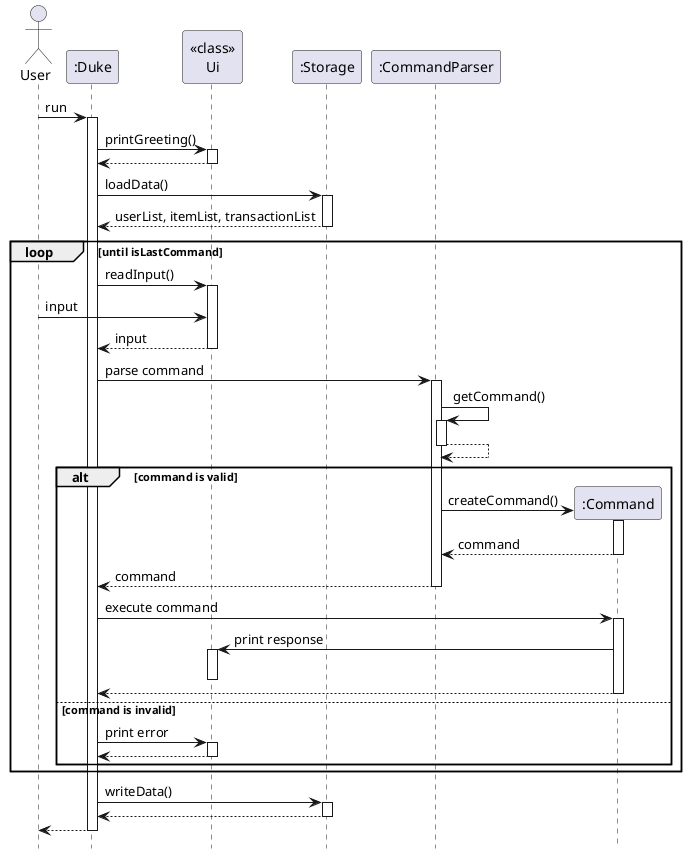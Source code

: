 @startuml
hide footbox

Actor User
User -> ":Duke" : run
activate ":Duke"
":Duke" -> "<<class>>\nUi" : printGreeting()
activate "<<class>>\nUi"
"<<class>>\nUi" --> ":Duke"
deactivate "<<class>>\nUi"
":Duke" -> ":Storage" : loadData()
activate ":Storage"
return userList, itemList, transactionList
loop until isLastCommand
    ":Duke" -> "<<class>>\nUi": readInput()
    activate "<<class>>\nUi"
    User -> "<<class>>\nUi" : input
    return input
    ":Duke" -> ":CommandParser" : parse command
    activate ":CommandParser"
    ":CommandParser" -> ":CommandParser" : getCommand()
    activate ":CommandParser"
    ":CommandParser" --> ":CommandParser"
    deactivate ":CommandParser"

    alt command is valid
        create ":Command"
        ":CommandParser" -> ":Command": createCommand()
        activate ":Command"
        return command
        return command
        ":Duke" -> ":Command" : execute command
        activate ":Command"
        ":Command" -> "<<class>>\nUi": print response
        activate "<<class>>\nUi"
        deactivate "<<class>>\nUi"
        ":Command" --> ":Duke"
        deactivate ":Command"

    else command is invalid
        ":Duke" -> "<<class>>\nUi" : print error
        activate "<<class>>\nUi"
        "<<class>>\nUi" --> ":Duke"
        deactivate "<<class>>\nUi"
    end
end

":Duke" -> ":Storage" : writeData()
activate ":Storage"
return
":Duke" --> "User"
deactivate ":Duke"

@enduml